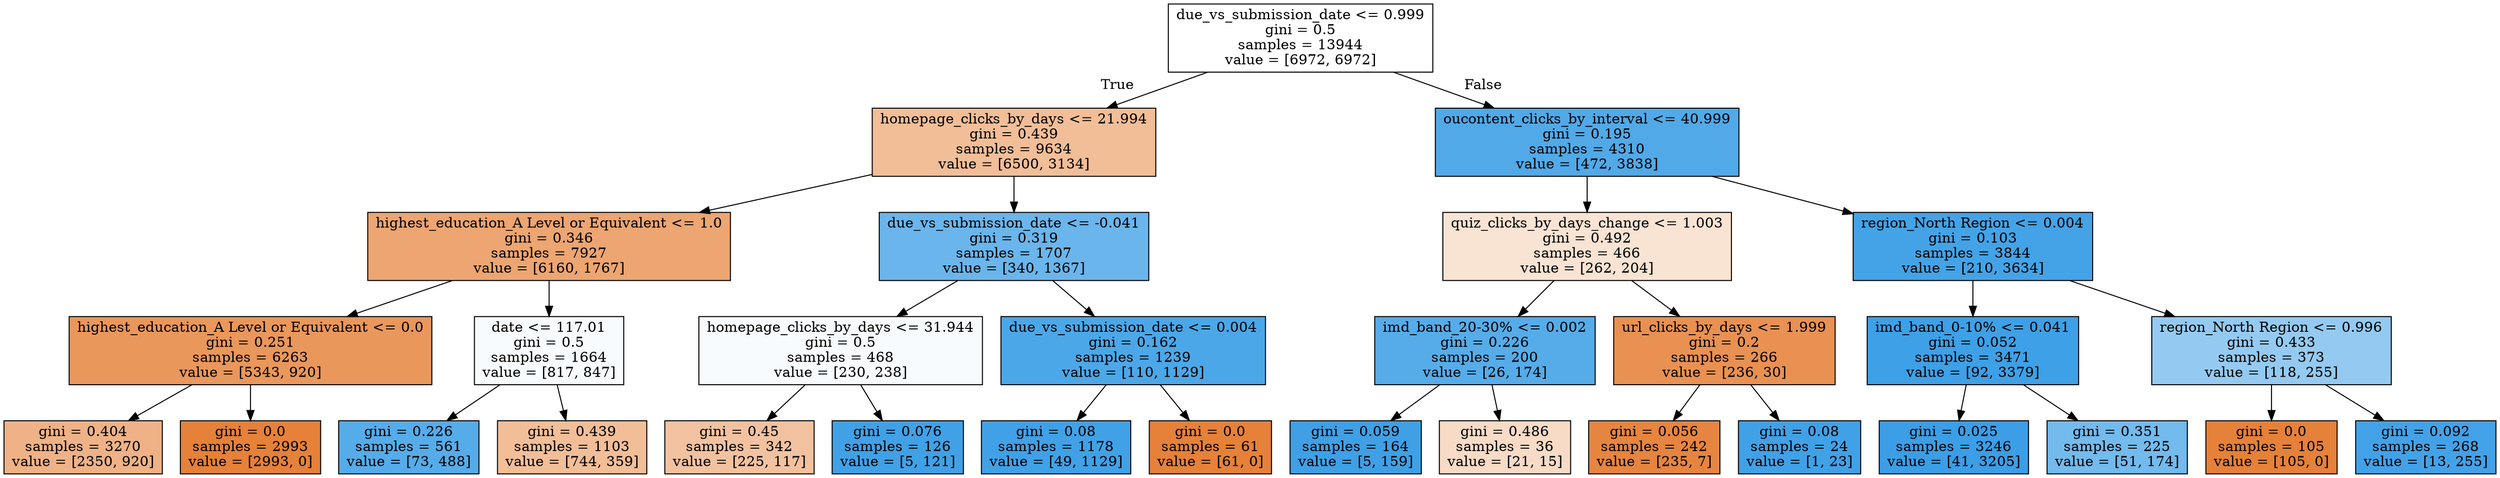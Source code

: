 digraph Tree {
node [shape=box, style="filled", color="black"] ;
0 [label="due_vs_submission_date <= 0.999\ngini = 0.5\nsamples = 13944\nvalue = [6972, 6972]", fillcolor="#e5813900"] ;
1 [label="homepage_clicks_by_days <= 21.994\ngini = 0.439\nsamples = 9634\nvalue = [6500, 3134]", fillcolor="#e5813984"] ;
0 -> 1 [labeldistance=2.5, labelangle=45, headlabel="True"] ;
2 [label="highest_education_A Level or Equivalent <= 1.0\ngini = 0.346\nsamples = 7927\nvalue = [6160, 1767]", fillcolor="#e58139b6"] ;
1 -> 2 ;
3 [label="highest_education_A Level or Equivalent <= 0.0\ngini = 0.251\nsamples = 6263\nvalue = [5343, 920]", fillcolor="#e58139d3"] ;
2 -> 3 ;
4 [label="gini = 0.404\nsamples = 3270\nvalue = [2350, 920]", fillcolor="#e581399b"] ;
3 -> 4 ;
5 [label="gini = 0.0\nsamples = 2993\nvalue = [2993, 0]", fillcolor="#e58139ff"] ;
3 -> 5 ;
6 [label="date <= 117.01\ngini = 0.5\nsamples = 1664\nvalue = [817, 847]", fillcolor="#399de509"] ;
2 -> 6 ;
7 [label="gini = 0.226\nsamples = 561\nvalue = [73, 488]", fillcolor="#399de5d9"] ;
6 -> 7 ;
8 [label="gini = 0.439\nsamples = 1103\nvalue = [744, 359]", fillcolor="#e5813984"] ;
6 -> 8 ;
9 [label="due_vs_submission_date <= -0.041\ngini = 0.319\nsamples = 1707\nvalue = [340, 1367]", fillcolor="#399de5c0"] ;
1 -> 9 ;
10 [label="homepage_clicks_by_days <= 31.944\ngini = 0.5\nsamples = 468\nvalue = [230, 238]", fillcolor="#399de509"] ;
9 -> 10 ;
11 [label="gini = 0.45\nsamples = 342\nvalue = [225, 117]", fillcolor="#e581397a"] ;
10 -> 11 ;
12 [label="gini = 0.076\nsamples = 126\nvalue = [5, 121]", fillcolor="#399de5f4"] ;
10 -> 12 ;
13 [label="due_vs_submission_date <= 0.004\ngini = 0.162\nsamples = 1239\nvalue = [110, 1129]", fillcolor="#399de5e6"] ;
9 -> 13 ;
14 [label="gini = 0.08\nsamples = 1178\nvalue = [49, 1129]", fillcolor="#399de5f4"] ;
13 -> 14 ;
15 [label="gini = 0.0\nsamples = 61\nvalue = [61, 0]", fillcolor="#e58139ff"] ;
13 -> 15 ;
16 [label="oucontent_clicks_by_interval <= 40.999\ngini = 0.195\nsamples = 4310\nvalue = [472, 3838]", fillcolor="#399de5e0"] ;
0 -> 16 [labeldistance=2.5, labelangle=-45, headlabel="False"] ;
17 [label="quiz_clicks_by_days_change <= 1.003\ngini = 0.492\nsamples = 466\nvalue = [262, 204]", fillcolor="#e5813938"] ;
16 -> 17 ;
18 [label="imd_band_20-30% <= 0.002\ngini = 0.226\nsamples = 200\nvalue = [26, 174]", fillcolor="#399de5d9"] ;
17 -> 18 ;
19 [label="gini = 0.059\nsamples = 164\nvalue = [5, 159]", fillcolor="#399de5f7"] ;
18 -> 19 ;
20 [label="gini = 0.486\nsamples = 36\nvalue = [21, 15]", fillcolor="#e5813949"] ;
18 -> 20 ;
21 [label="url_clicks_by_days <= 1.999\ngini = 0.2\nsamples = 266\nvalue = [236, 30]", fillcolor="#e58139df"] ;
17 -> 21 ;
22 [label="gini = 0.056\nsamples = 242\nvalue = [235, 7]", fillcolor="#e58139f7"] ;
21 -> 22 ;
23 [label="gini = 0.08\nsamples = 24\nvalue = [1, 23]", fillcolor="#399de5f4"] ;
21 -> 23 ;
24 [label="region_North Region <= 0.004\ngini = 0.103\nsamples = 3844\nvalue = [210, 3634]", fillcolor="#399de5f0"] ;
16 -> 24 ;
25 [label="imd_band_0-10% <= 0.041\ngini = 0.052\nsamples = 3471\nvalue = [92, 3379]", fillcolor="#399de5f8"] ;
24 -> 25 ;
26 [label="gini = 0.025\nsamples = 3246\nvalue = [41, 3205]", fillcolor="#399de5fc"] ;
25 -> 26 ;
27 [label="gini = 0.351\nsamples = 225\nvalue = [51, 174]", fillcolor="#399de5b4"] ;
25 -> 27 ;
28 [label="region_North Region <= 0.996\ngini = 0.433\nsamples = 373\nvalue = [118, 255]", fillcolor="#399de589"] ;
24 -> 28 ;
29 [label="gini = 0.0\nsamples = 105\nvalue = [105, 0]", fillcolor="#e58139ff"] ;
28 -> 29 ;
30 [label="gini = 0.092\nsamples = 268\nvalue = [13, 255]", fillcolor="#399de5f2"] ;
28 -> 30 ;
}